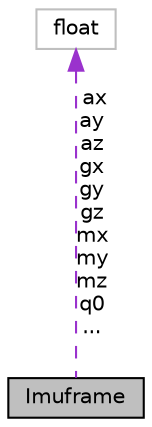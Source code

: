 digraph "Imuframe"
{
 // INTERACTIVE_SVG=YES
 // LATEX_PDF_SIZE
  edge [fontname="Helvetica",fontsize="10",labelfontname="Helvetica",labelfontsize="10"];
  node [fontname="Helvetica",fontsize="10",shape=record];
  Node1 [label="Imuframe",height=0.2,width=0.4,color="black", fillcolor="grey75", style="filled", fontcolor="black",tooltip=" "];
  Node2 -> Node1 [dir="back",color="darkorchid3",fontsize="10",style="dashed",label=" ax\nay\naz\ngx\ngy\ngz\nmx\nmy\nmz\nq0\n..." ,fontname="Helvetica"];
  Node2 [label="float",height=0.2,width=0.4,color="grey75", fillcolor="white", style="filled",tooltip=" "];
}
